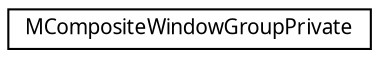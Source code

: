 digraph G
{
  edge [fontname="FreeSans.ttf",fontsize="10",labelfontname="FreeSans.ttf",labelfontsize="10"];
  node [fontname="FreeSans.ttf",fontsize="10",shape=record];
  rankdir=LR;
  Node1 [label="MCompositeWindowGroupPrivate",height=0.2,width=0.4,color="black", fillcolor="white", style="filled",URL="$class_m_composite_window_group_private.html"];
}
